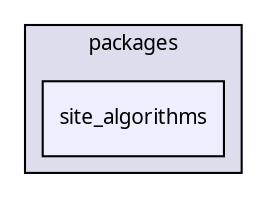 digraph "packages/site/packages/site_algorithms/" {
  compound=true
  node [ fontsize="10", fontname="FreeSans.ttf"];
  edge [ labelfontsize="10", labelfontname="FreeSans.ttf"];
  subgraph clusterdir_4a1aec504d74f97d981a0722faa8dfd1 {
    graph [ bgcolor="#ddddee", pencolor="black", label="packages" fontname="FreeSans.ttf", fontsize="10", URL="dir_4a1aec504d74f97d981a0722faa8dfd1.html"]
  dir_eff7b3b5e30d9bb8f76df33660e558f2 [shape=box, label="site_algorithms", style="filled", fillcolor="#eeeeff", pencolor="black", URL="dir_eff7b3b5e30d9bb8f76df33660e558f2.html"];
  }
}
